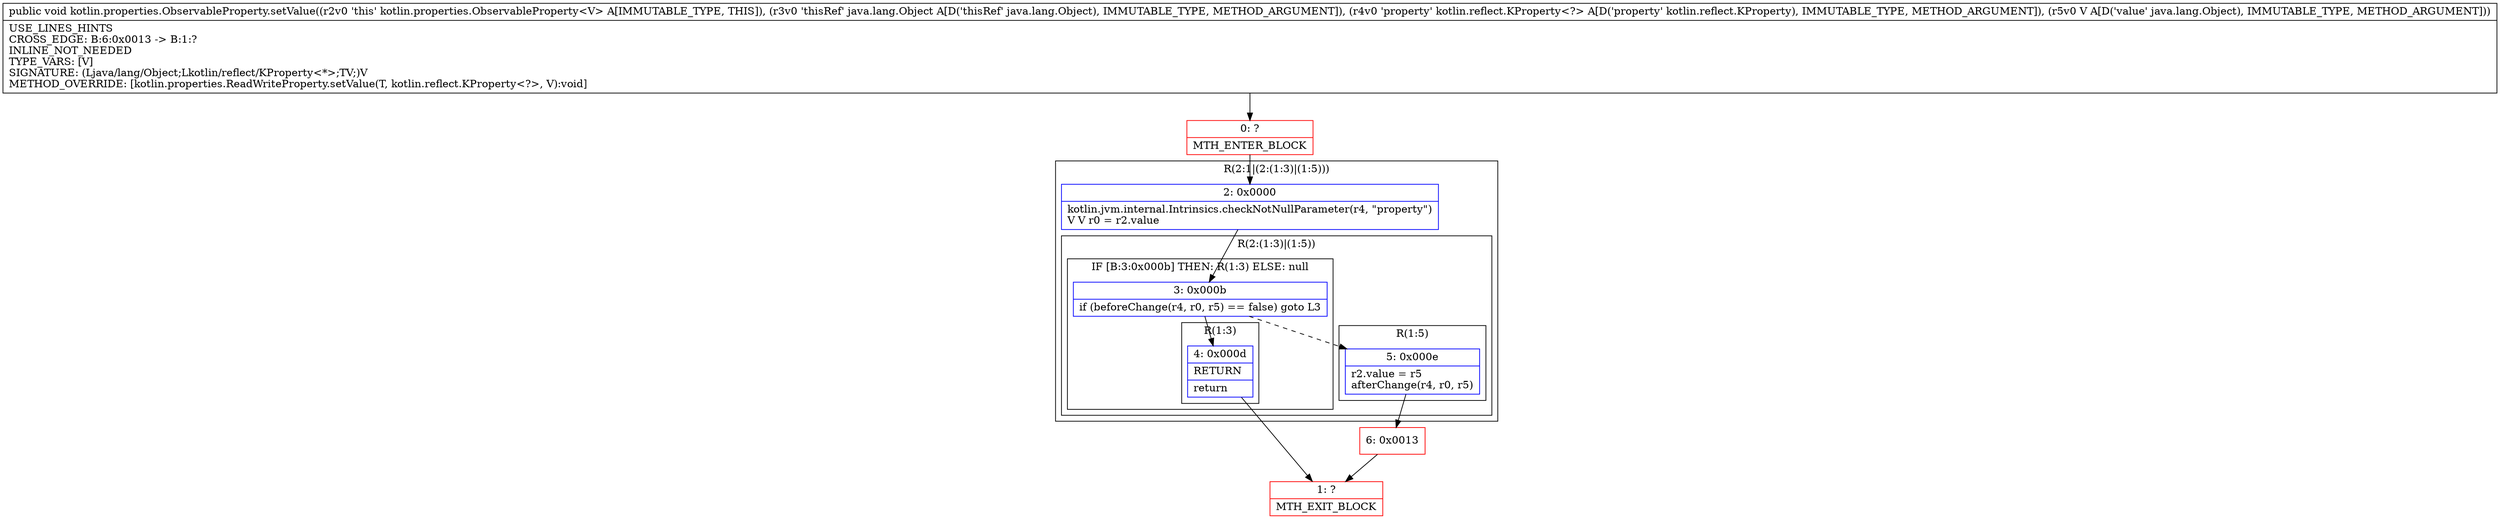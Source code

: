 digraph "CFG forkotlin.properties.ObservableProperty.setValue(Ljava\/lang\/Object;Lkotlin\/reflect\/KProperty;Ljava\/lang\/Object;)V" {
subgraph cluster_Region_697383834 {
label = "R(2:1|(2:(1:3)|(1:5)))";
node [shape=record,color=blue];
Node_2 [shape=record,label="{2\:\ 0x0000|kotlin.jvm.internal.Intrinsics.checkNotNullParameter(r4, \"property\")\lV V r0 = r2.value\l}"];
subgraph cluster_Region_1591498929 {
label = "R(2:(1:3)|(1:5))";
node [shape=record,color=blue];
subgraph cluster_IfRegion_759934931 {
label = "IF [B:3:0x000b] THEN: R(1:3) ELSE: null";
node [shape=record,color=blue];
Node_3 [shape=record,label="{3\:\ 0x000b|if (beforeChange(r4, r0, r5) == false) goto L3\l}"];
subgraph cluster_Region_1704141192 {
label = "R(1:3)";
node [shape=record,color=blue];
Node_4 [shape=record,label="{4\:\ 0x000d|RETURN\l|return\l}"];
}
}
subgraph cluster_Region_1968535036 {
label = "R(1:5)";
node [shape=record,color=blue];
Node_5 [shape=record,label="{5\:\ 0x000e|r2.value = r5\lafterChange(r4, r0, r5)\l}"];
}
}
}
Node_0 [shape=record,color=red,label="{0\:\ ?|MTH_ENTER_BLOCK\l}"];
Node_1 [shape=record,color=red,label="{1\:\ ?|MTH_EXIT_BLOCK\l}"];
Node_6 [shape=record,color=red,label="{6\:\ 0x0013}"];
MethodNode[shape=record,label="{public void kotlin.properties.ObservableProperty.setValue((r2v0 'this' kotlin.properties.ObservableProperty\<V\> A[IMMUTABLE_TYPE, THIS]), (r3v0 'thisRef' java.lang.Object A[D('thisRef' java.lang.Object), IMMUTABLE_TYPE, METHOD_ARGUMENT]), (r4v0 'property' kotlin.reflect.KProperty\<?\> A[D('property' kotlin.reflect.KProperty), IMMUTABLE_TYPE, METHOD_ARGUMENT]), (r5v0 V A[D('value' java.lang.Object), IMMUTABLE_TYPE, METHOD_ARGUMENT]))  | USE_LINES_HINTS\lCROSS_EDGE: B:6:0x0013 \-\> B:1:?\lINLINE_NOT_NEEDED\lTYPE_VARS: [V]\lSIGNATURE: (Ljava\/lang\/Object;Lkotlin\/reflect\/KProperty\<*\>;TV;)V\lMETHOD_OVERRIDE: [kotlin.properties.ReadWriteProperty.setValue(T, kotlin.reflect.KProperty\<?\>, V):void]\l}"];
MethodNode -> Node_0;Node_2 -> Node_3;
Node_3 -> Node_4;
Node_3 -> Node_5[style=dashed];
Node_4 -> Node_1;
Node_5 -> Node_6;
Node_0 -> Node_2;
Node_6 -> Node_1;
}

